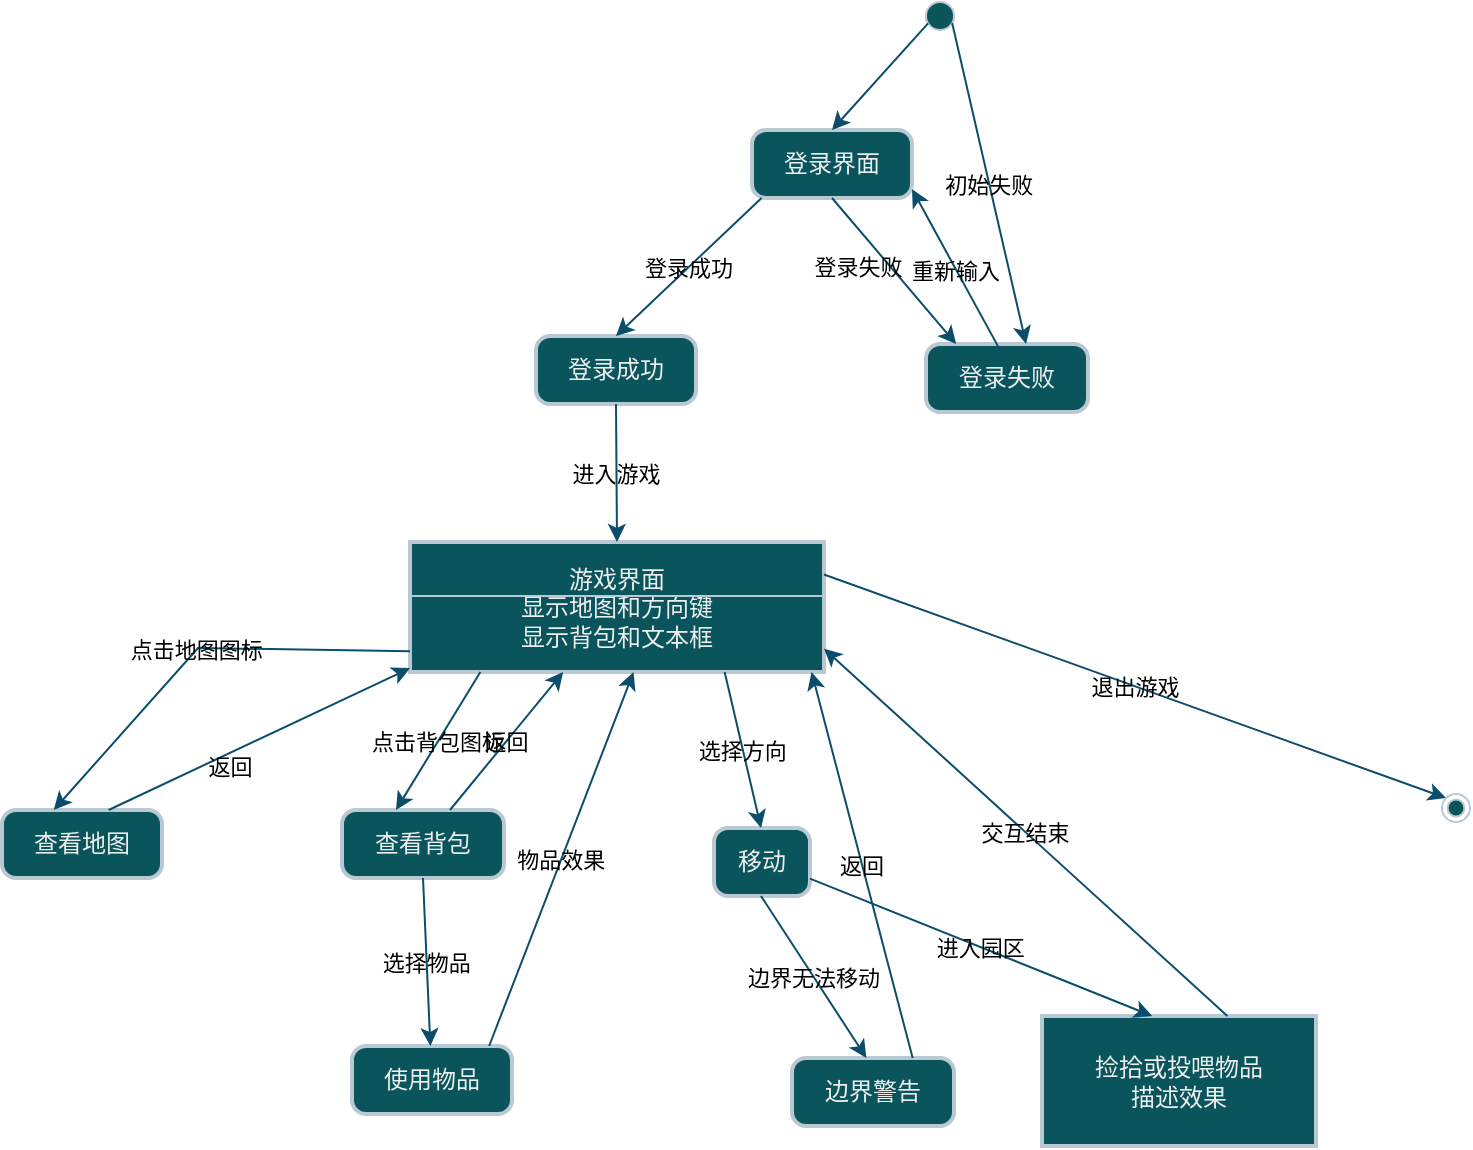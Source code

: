 <mxfile version="24.6.2" type="device">
  <diagram id="C5RBs43oDa-KdzZeNtuy" name="Page-1">
    <mxGraphModel dx="223" dy="-1808" grid="1" gridSize="10" guides="1" tooltips="1" connect="1" arrows="1" fold="1" page="1" pageScale="1" pageWidth="827" pageHeight="1169" math="0" shadow="0">
      <root>
        <mxCell id="WIyWlLk6GJQsqaUBKTNV-0" />
        <mxCell id="WIyWlLk6GJQsqaUBKTNV-1" parent="WIyWlLk6GJQsqaUBKTNV-0" />
        <mxCell id="EN4u-1eWpw-JxCBXTlGH-0" value="" style="ellipse;fillColor=#09555B;labelBackgroundColor=none;strokeColor=#BAC8D3;fontColor=#EEEEEE;" vertex="1" parent="WIyWlLk6GJQsqaUBKTNV-1">
          <mxGeometry x="1347" y="2921" width="14" height="14" as="geometry" />
        </mxCell>
        <mxCell id="EN4u-1eWpw-JxCBXTlGH-1" value="登录界面" style="rounded=1;absoluteArcSize=1;arcSize=14;whiteSpace=wrap;strokeWidth=2;labelBackgroundColor=none;fillColor=#09555B;strokeColor=#BAC8D3;fontColor=#EEEEEE;" vertex="1" parent="WIyWlLk6GJQsqaUBKTNV-1">
          <mxGeometry x="1260" y="2985" width="80" height="34" as="geometry" />
        </mxCell>
        <mxCell id="EN4u-1eWpw-JxCBXTlGH-2" value="登录成功" style="rounded=1;absoluteArcSize=1;arcSize=14;whiteSpace=wrap;strokeWidth=2;labelBackgroundColor=none;fillColor=#09555B;strokeColor=#BAC8D3;fontColor=#EEEEEE;" vertex="1" parent="WIyWlLk6GJQsqaUBKTNV-1">
          <mxGeometry x="1152" y="3088" width="80" height="34" as="geometry" />
        </mxCell>
        <mxCell id="EN4u-1eWpw-JxCBXTlGH-3" value="登录失败" style="rounded=1;absoluteArcSize=1;arcSize=14;whiteSpace=wrap;strokeWidth=2;labelBackgroundColor=none;fillColor=#09555B;strokeColor=#BAC8D3;fontColor=#EEEEEE;" vertex="1" parent="WIyWlLk6GJQsqaUBKTNV-1">
          <mxGeometry x="1347" y="3092" width="81" height="34" as="geometry" />
        </mxCell>
        <mxCell id="EN4u-1eWpw-JxCBXTlGH-4" value="游戏界面&#xa;显示地图和方向键&#xa;显示背包和文本框" style="whiteSpace=wrap;strokeWidth=2;labelBackgroundColor=none;fillColor=#09555B;strokeColor=#BAC8D3;fontColor=#EEEEEE;" vertex="1" parent="WIyWlLk6GJQsqaUBKTNV-1">
          <mxGeometry x="1089" y="3191" width="207" height="65" as="geometry" />
        </mxCell>
        <mxCell id="EN4u-1eWpw-JxCBXTlGH-5" value="查看地图" style="rounded=1;absoluteArcSize=1;arcSize=14;whiteSpace=wrap;strokeWidth=2;labelBackgroundColor=none;fillColor=#09555B;strokeColor=#BAC8D3;fontColor=#EEEEEE;" vertex="1" parent="WIyWlLk6GJQsqaUBKTNV-1">
          <mxGeometry x="885" y="3325" width="80" height="34" as="geometry" />
        </mxCell>
        <mxCell id="EN4u-1eWpw-JxCBXTlGH-6" value="查看背包" style="rounded=1;absoluteArcSize=1;arcSize=14;whiteSpace=wrap;strokeWidth=2;labelBackgroundColor=none;fillColor=#09555B;strokeColor=#BAC8D3;fontColor=#EEEEEE;" vertex="1" parent="WIyWlLk6GJQsqaUBKTNV-1">
          <mxGeometry x="1055" y="3325" width="81" height="34" as="geometry" />
        </mxCell>
        <mxCell id="EN4u-1eWpw-JxCBXTlGH-7" value="使用物品" style="rounded=1;absoluteArcSize=1;arcSize=14;whiteSpace=wrap;strokeWidth=2;labelBackgroundColor=none;fillColor=#09555B;strokeColor=#BAC8D3;fontColor=#EEEEEE;" vertex="1" parent="WIyWlLk6GJQsqaUBKTNV-1">
          <mxGeometry x="1060" y="3443" width="80" height="34" as="geometry" />
        </mxCell>
        <mxCell id="EN4u-1eWpw-JxCBXTlGH-8" value="移动" style="rounded=1;absoluteArcSize=1;arcSize=14;whiteSpace=wrap;strokeWidth=2;labelBackgroundColor=none;fillColor=#09555B;strokeColor=#BAC8D3;fontColor=#EEEEEE;" vertex="1" parent="WIyWlLk6GJQsqaUBKTNV-1">
          <mxGeometry x="1241" y="3334" width="48" height="34" as="geometry" />
        </mxCell>
        <mxCell id="EN4u-1eWpw-JxCBXTlGH-9" value="边界警告" style="rounded=1;absoluteArcSize=1;arcSize=14;whiteSpace=wrap;strokeWidth=2;labelBackgroundColor=none;fillColor=#09555B;strokeColor=#BAC8D3;fontColor=#EEEEEE;" vertex="1" parent="WIyWlLk6GJQsqaUBKTNV-1">
          <mxGeometry x="1280" y="3449" width="81" height="34" as="geometry" />
        </mxCell>
        <mxCell id="EN4u-1eWpw-JxCBXTlGH-10" value="捡拾或投喂物品&#xa;描述效果" style="whiteSpace=wrap;strokeWidth=2;labelBackgroundColor=none;fillColor=#09555B;strokeColor=#BAC8D3;fontColor=#EEEEEE;" vertex="1" parent="WIyWlLk6GJQsqaUBKTNV-1">
          <mxGeometry x="1405" y="3428" width="137" height="65" as="geometry" />
        </mxCell>
        <mxCell id="EN4u-1eWpw-JxCBXTlGH-11" value="" style="startArrow=none;;exitX=0.02;exitY=0.8;entryX=0.5;entryY=0;rounded=0;labelBackgroundColor=none;strokeColor=#0B4D6A;fontColor=default;" edge="1" parent="WIyWlLk6GJQsqaUBKTNV-1" source="EN4u-1eWpw-JxCBXTlGH-0" target="EN4u-1eWpw-JxCBXTlGH-1">
          <mxGeometry relative="1" as="geometry" />
        </mxCell>
        <mxCell id="EN4u-1eWpw-JxCBXTlGH-12" value="登录成功" style="startArrow=none;;exitX=0.06;exitY=1;entryX=0.5;entryY=-0.01;rounded=0;labelBackgroundColor=none;strokeColor=#0B4D6A;fontColor=default;" edge="1" parent="WIyWlLk6GJQsqaUBKTNV-1" source="EN4u-1eWpw-JxCBXTlGH-1" target="EN4u-1eWpw-JxCBXTlGH-2">
          <mxGeometry relative="1" as="geometry" />
        </mxCell>
        <mxCell id="EN4u-1eWpw-JxCBXTlGH-13" value="登录失败" style="startArrow=none;;exitX=0.5;exitY=1;entryX=0.18;entryY=-0.01;rounded=0;labelBackgroundColor=none;strokeColor=#0B4D6A;fontColor=default;" edge="1" parent="WIyWlLk6GJQsqaUBKTNV-1" source="EN4u-1eWpw-JxCBXTlGH-1" target="EN4u-1eWpw-JxCBXTlGH-3">
          <mxGeometry x="-0.284" y="-12" relative="1" as="geometry">
            <mxPoint as="offset" />
          </mxGeometry>
        </mxCell>
        <mxCell id="EN4u-1eWpw-JxCBXTlGH-14" value="重新输入" style="startArrow=none;;exitX=0.455;exitY=0.079;entryX=1;entryY=0.87;rounded=0;exitDx=0;exitDy=0;exitPerimeter=0;labelBackgroundColor=none;strokeColor=#0B4D6A;fontColor=default;" edge="1" parent="WIyWlLk6GJQsqaUBKTNV-1" source="EN4u-1eWpw-JxCBXTlGH-3" target="EN4u-1eWpw-JxCBXTlGH-1">
          <mxGeometry relative="1" as="geometry" />
        </mxCell>
        <mxCell id="EN4u-1eWpw-JxCBXTlGH-15" value="进入游戏" style="startArrow=none;;exitX=0.5;exitY=0.99;entryX=0.5;entryY=-0.01;rounded=0;labelBackgroundColor=none;strokeColor=#0B4D6A;fontColor=default;" edge="1" parent="WIyWlLk6GJQsqaUBKTNV-1" source="EN4u-1eWpw-JxCBXTlGH-2" target="EN4u-1eWpw-JxCBXTlGH-4">
          <mxGeometry relative="1" as="geometry" />
        </mxCell>
        <mxCell id="EN4u-1eWpw-JxCBXTlGH-16" value="点击地图图标" style="startArrow=none;;exitX=0;exitY=0.84;entryX=0.32;entryY=-0.01;rounded=0;labelBackgroundColor=none;strokeColor=#0B4D6A;fontColor=default;" edge="1" parent="WIyWlLk6GJQsqaUBKTNV-1" source="EN4u-1eWpw-JxCBXTlGH-4" target="EN4u-1eWpw-JxCBXTlGH-5">
          <mxGeometry relative="1" as="geometry">
            <Array as="points">
              <mxPoint x="983" y="3244" />
            </Array>
          </mxGeometry>
        </mxCell>
        <mxCell id="EN4u-1eWpw-JxCBXTlGH-17" value="返回" style="startArrow=none;;exitX=0.67;exitY=-0.01;entryX=0;entryY=0.97;rounded=0;labelBackgroundColor=none;strokeColor=#0B4D6A;fontColor=default;" edge="1" parent="WIyWlLk6GJQsqaUBKTNV-1" source="EN4u-1eWpw-JxCBXTlGH-5" target="EN4u-1eWpw-JxCBXTlGH-4">
          <mxGeometry x="-0.228" y="-6" relative="1" as="geometry">
            <mxPoint as="offset" />
          </mxGeometry>
        </mxCell>
        <mxCell id="EN4u-1eWpw-JxCBXTlGH-18" value="点击背包图标" style="startArrow=none;;exitX=0.17;exitY=1;entryX=0.33;entryY=-0.01;rounded=0;labelBackgroundColor=none;strokeColor=#0B4D6A;fontColor=default;" edge="1" parent="WIyWlLk6GJQsqaUBKTNV-1" source="EN4u-1eWpw-JxCBXTlGH-4" target="EN4u-1eWpw-JxCBXTlGH-6">
          <mxGeometry relative="1" as="geometry" />
        </mxCell>
        <mxCell id="EN4u-1eWpw-JxCBXTlGH-19" value="选择物品" style="startArrow=none;;exitX=0.5;exitY=0.99;entryX=0.49;entryY=0.01;rounded=0;labelBackgroundColor=none;strokeColor=#0B4D6A;fontColor=default;" edge="1" parent="WIyWlLk6GJQsqaUBKTNV-1" source="EN4u-1eWpw-JxCBXTlGH-6" target="EN4u-1eWpw-JxCBXTlGH-7">
          <mxGeometry relative="1" as="geometry" />
        </mxCell>
        <mxCell id="EN4u-1eWpw-JxCBXTlGH-20" value="返回" style="startArrow=none;;exitX=0.67;exitY=-0.01;entryX=0.37;entryY=1;rounded=0;labelBackgroundColor=none;strokeColor=#0B4D6A;fontColor=default;" edge="1" parent="WIyWlLk6GJQsqaUBKTNV-1" source="EN4u-1eWpw-JxCBXTlGH-6" target="EN4u-1eWpw-JxCBXTlGH-4">
          <mxGeometry relative="1" as="geometry" />
        </mxCell>
        <mxCell id="EN4u-1eWpw-JxCBXTlGH-21" value="物品效果" style="startArrow=none;;exitX=0.85;exitY=0.01;entryX=0.54;entryY=1;rounded=0;labelBackgroundColor=none;strokeColor=#0B4D6A;fontColor=default;" edge="1" parent="WIyWlLk6GJQsqaUBKTNV-1" source="EN4u-1eWpw-JxCBXTlGH-7" target="EN4u-1eWpw-JxCBXTlGH-4">
          <mxGeometry relative="1" as="geometry" />
        </mxCell>
        <mxCell id="EN4u-1eWpw-JxCBXTlGH-22" value="选择方向" style="startArrow=none;;exitX=0.76;exitY=1;entryX=0.49;entryY=-0.01;rounded=0;labelBackgroundColor=none;strokeColor=#0B4D6A;fontColor=default;" edge="1" parent="WIyWlLk6GJQsqaUBKTNV-1" source="EN4u-1eWpw-JxCBXTlGH-4" target="EN4u-1eWpw-JxCBXTlGH-8">
          <mxGeometry relative="1" as="geometry" />
        </mxCell>
        <mxCell id="EN4u-1eWpw-JxCBXTlGH-23" value="边界无法移动" style="startArrow=none;;exitX=0.49;exitY=0.99;entryX=0.46;entryY=0.01;rounded=0;labelBackgroundColor=none;strokeColor=#0B4D6A;fontColor=default;" edge="1" parent="WIyWlLk6GJQsqaUBKTNV-1" source="EN4u-1eWpw-JxCBXTlGH-8" target="EN4u-1eWpw-JxCBXTlGH-9">
          <mxGeometry relative="1" as="geometry" />
        </mxCell>
        <mxCell id="EN4u-1eWpw-JxCBXTlGH-24" value="进入园区" style="startArrow=none;;exitX=0.99;exitY=0.74;entryX=0.4;entryY=-0.01;rounded=0;labelBackgroundColor=none;strokeColor=#0B4D6A;fontColor=default;" edge="1" parent="WIyWlLk6GJQsqaUBKTNV-1" source="EN4u-1eWpw-JxCBXTlGH-8" target="EN4u-1eWpw-JxCBXTlGH-10">
          <mxGeometry relative="1" as="geometry" />
        </mxCell>
        <mxCell id="EN4u-1eWpw-JxCBXTlGH-25" value="返回" style="startArrow=none;;exitX=0.74;exitY=0.01;entryX=0.97;entryY=1;rounded=0;labelBackgroundColor=none;strokeColor=#0B4D6A;fontColor=default;" edge="1" parent="WIyWlLk6GJQsqaUBKTNV-1" source="EN4u-1eWpw-JxCBXTlGH-9" target="EN4u-1eWpw-JxCBXTlGH-4">
          <mxGeometry relative="1" as="geometry" />
        </mxCell>
        <mxCell id="EN4u-1eWpw-JxCBXTlGH-26" value="交互结束" style="startArrow=none;;exitX=0.68;exitY=-0.01;entryX=1;entryY=0.82;rounded=0;labelBackgroundColor=none;strokeColor=#0B4D6A;fontColor=default;" edge="1" parent="WIyWlLk6GJQsqaUBKTNV-1" source="EN4u-1eWpw-JxCBXTlGH-10" target="EN4u-1eWpw-JxCBXTlGH-4">
          <mxGeometry relative="1" as="geometry" />
        </mxCell>
        <mxCell id="EN4u-1eWpw-JxCBXTlGH-27" value="初始失败" style="startArrow=none;;exitX=1.02;exitY=0.8;entryX=0.62;entryY=-0.01;rounded=0;labelBackgroundColor=none;strokeColor=#0B4D6A;fontColor=default;" edge="1" parent="WIyWlLk6GJQsqaUBKTNV-1" source="EN4u-1eWpw-JxCBXTlGH-0" target="EN4u-1eWpw-JxCBXTlGH-3">
          <mxGeometry relative="1" as="geometry" />
        </mxCell>
        <mxCell id="EN4u-1eWpw-JxCBXTlGH-28" value="" style="line;strokeWidth=1;fillColor=none;align=left;verticalAlign=middle;spacingTop=-1;spacingLeft=3;spacingRight=3;rotatable=0;labelPosition=right;points=[];portConstraint=eastwest;strokeColor=#BAC8D3;labelBackgroundColor=none;fontColor=#EEEEEE;" vertex="1" parent="WIyWlLk6GJQsqaUBKTNV-1">
          <mxGeometry x="1089" y="3214" width="207" height="8" as="geometry" />
        </mxCell>
        <mxCell id="EN4u-1eWpw-JxCBXTlGH-29" value="退出游戏" style="startArrow=none;;exitX=1;exitY=0.25;rounded=0;exitDx=0;exitDy=0;entryX=0;entryY=0;entryDx=0;entryDy=0;labelBackgroundColor=none;strokeColor=#0B4D6A;fontColor=default;" edge="1" parent="WIyWlLk6GJQsqaUBKTNV-1" source="EN4u-1eWpw-JxCBXTlGH-4" target="EN4u-1eWpw-JxCBXTlGH-30">
          <mxGeometry relative="1" as="geometry">
            <mxPoint x="1637" y="3302.5" as="sourcePoint" />
            <mxPoint x="1607" y="3322" as="targetPoint" />
          </mxGeometry>
        </mxCell>
        <mxCell id="EN4u-1eWpw-JxCBXTlGH-30" value="" style="ellipse;shape=endState;fillColor=#09555B;labelBackgroundColor=none;strokeColor=#BAC8D3;fontColor=#EEEEEE;" vertex="1" parent="WIyWlLk6GJQsqaUBKTNV-1">
          <mxGeometry x="1605" y="3317" width="14" height="14" as="geometry" />
        </mxCell>
      </root>
    </mxGraphModel>
  </diagram>
</mxfile>
